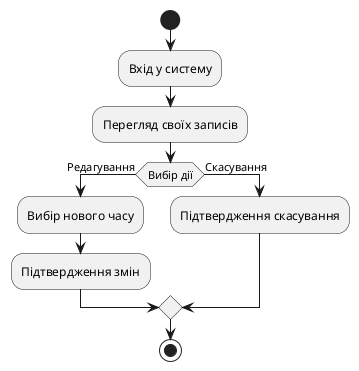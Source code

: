 @startuml client_activity_edit_cancel
start
:Вхід у систему;
:Перегляд своїх записів;
if (Вибір дії) then (Редагування)
  :Вибір нового часу;
  :Підтвердження змін;
else (Скасування)
  :Підтвердження скасування;
endif
stop
@enduml
